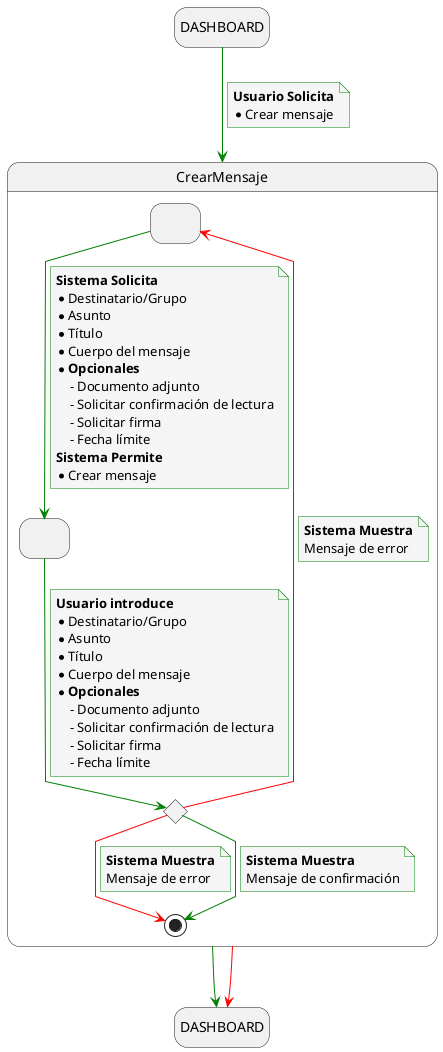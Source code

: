 @startuml crear_mensaje

skinparam {
  NoteBackgroundColor #whiteSmoke
  ArrowColor #green
  NoteBorderColor #green
  linetype polyline
}

hide empty description

state startState as "DASHBOARD"
state endState as "DASHBOARD"

startState --> CrearMensaje
note on link
    <b>Usuario Solicita</b>
    * Crear mensaje
end note

CrearMensaje --> endState
CrearMensaje -[#red]-> endState

state CrearMensaje{
    state solicitudFiltros as " "
    state envioFiltros as " "
    state revisionFiltrosEnviados <<choice>>

    solicitudFiltros --> envioFiltros
    note on link
        <b>Sistema Solicita</b>
        * Destinatario/Grupo
        * Asunto
        * Título
        * Cuerpo del mensaje
        * <b>Opcionales</b>
            - Documento adjunto
            - Solicitar confirmación de lectura
            - Solicitar firma
            - Fecha límite
        <b>Sistema Permite</b>
        * Crear mensaje
    end note

    envioFiltros --> revisionFiltrosEnviados
    note on link
        <b>Usuario introduce</b>
        * Destinatario/Grupo
        * Asunto
        * Título
        * Cuerpo del mensaje
        * <b>Opcionales</b>
            - Documento adjunto
            - Solicitar confirmación de lectura
            - Solicitar firma
            - Fecha límite
    end note

    revisionFiltrosEnviados -[#red]-> solicitudFiltros
    note on link
        <b>Sistema Muestra</b>
        Mensaje de error
    end note

    revisionFiltrosEnviados -[#red]-> [*]
    note on link
        <b>Sistema Muestra</b>
        Mensaje de error
    end note

    revisionFiltrosEnviados --> [*]
    note on link
        <b>Sistema Muestra</b>
        Mensaje de confirmación
    end note
}

@enduml